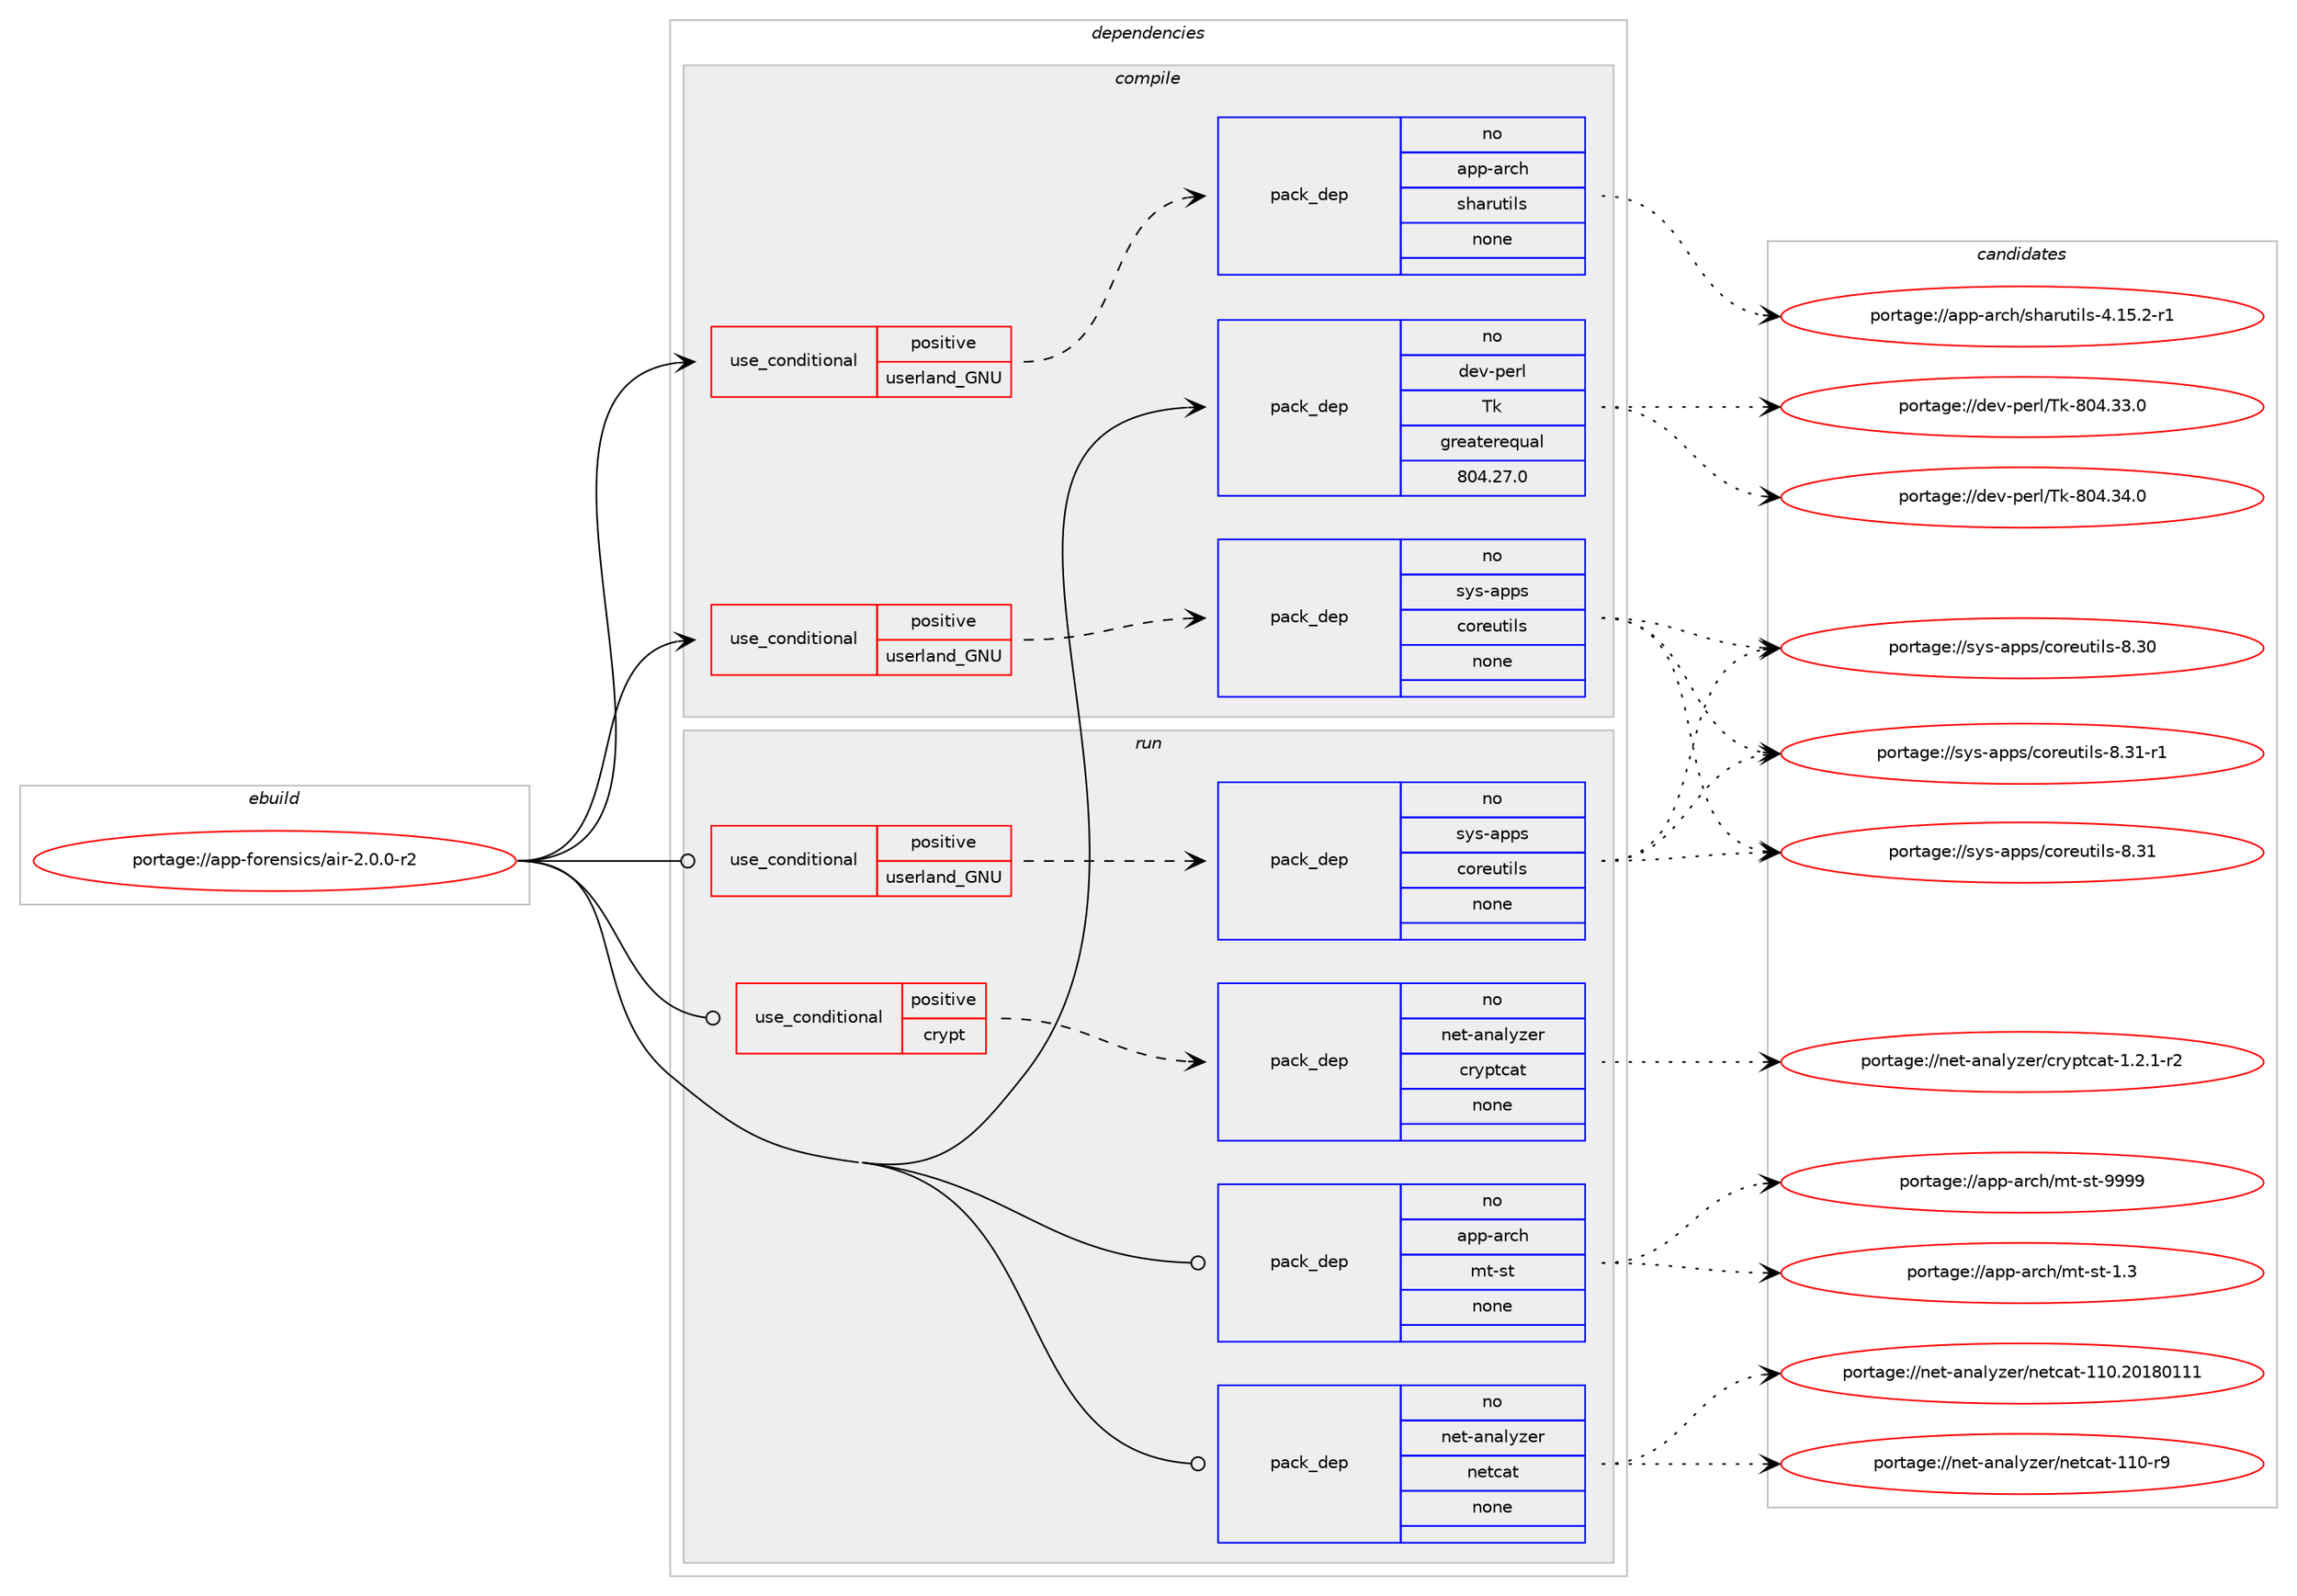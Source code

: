 digraph prolog {

# *************
# Graph options
# *************

newrank=true;
concentrate=true;
compound=true;
graph [rankdir=LR,fontname=Helvetica,fontsize=10,ranksep=1.5];#, ranksep=2.5, nodesep=0.2];
edge  [arrowhead=vee];
node  [fontname=Helvetica,fontsize=10];

# **********
# The ebuild
# **********

subgraph cluster_leftcol {
color=gray;
label=<<i>ebuild</i>>;
id [label="portage://app-forensics/air-2.0.0-r2", color=red, width=4, href="../app-forensics/air-2.0.0-r2.svg"];
}

# ****************
# The dependencies
# ****************

subgraph cluster_midcol {
color=gray;
label=<<i>dependencies</i>>;
subgraph cluster_compile {
fillcolor="#eeeeee";
style=filled;
label=<<i>compile</i>>;
subgraph cond145275 {
dependency620327 [label=<<TABLE BORDER="0" CELLBORDER="1" CELLSPACING="0" CELLPADDING="4"><TR><TD ROWSPAN="3" CELLPADDING="10">use_conditional</TD></TR><TR><TD>positive</TD></TR><TR><TD>userland_GNU</TD></TR></TABLE>>, shape=none, color=red];
subgraph pack466728 {
dependency620328 [label=<<TABLE BORDER="0" CELLBORDER="1" CELLSPACING="0" CELLPADDING="4" WIDTH="220"><TR><TD ROWSPAN="6" CELLPADDING="30">pack_dep</TD></TR><TR><TD WIDTH="110">no</TD></TR><TR><TD>app-arch</TD></TR><TR><TD>sharutils</TD></TR><TR><TD>none</TD></TR><TR><TD></TD></TR></TABLE>>, shape=none, color=blue];
}
dependency620327:e -> dependency620328:w [weight=20,style="dashed",arrowhead="vee"];
}
id:e -> dependency620327:w [weight=20,style="solid",arrowhead="vee"];
subgraph cond145276 {
dependency620329 [label=<<TABLE BORDER="0" CELLBORDER="1" CELLSPACING="0" CELLPADDING="4"><TR><TD ROWSPAN="3" CELLPADDING="10">use_conditional</TD></TR><TR><TD>positive</TD></TR><TR><TD>userland_GNU</TD></TR></TABLE>>, shape=none, color=red];
subgraph pack466729 {
dependency620330 [label=<<TABLE BORDER="0" CELLBORDER="1" CELLSPACING="0" CELLPADDING="4" WIDTH="220"><TR><TD ROWSPAN="6" CELLPADDING="30">pack_dep</TD></TR><TR><TD WIDTH="110">no</TD></TR><TR><TD>sys-apps</TD></TR><TR><TD>coreutils</TD></TR><TR><TD>none</TD></TR><TR><TD></TD></TR></TABLE>>, shape=none, color=blue];
}
dependency620329:e -> dependency620330:w [weight=20,style="dashed",arrowhead="vee"];
}
id:e -> dependency620329:w [weight=20,style="solid",arrowhead="vee"];
subgraph pack466730 {
dependency620331 [label=<<TABLE BORDER="0" CELLBORDER="1" CELLSPACING="0" CELLPADDING="4" WIDTH="220"><TR><TD ROWSPAN="6" CELLPADDING="30">pack_dep</TD></TR><TR><TD WIDTH="110">no</TD></TR><TR><TD>dev-perl</TD></TR><TR><TD>Tk</TD></TR><TR><TD>greaterequal</TD></TR><TR><TD>804.27.0</TD></TR></TABLE>>, shape=none, color=blue];
}
id:e -> dependency620331:w [weight=20,style="solid",arrowhead="vee"];
}
subgraph cluster_compileandrun {
fillcolor="#eeeeee";
style=filled;
label=<<i>compile and run</i>>;
}
subgraph cluster_run {
fillcolor="#eeeeee";
style=filled;
label=<<i>run</i>>;
subgraph cond145277 {
dependency620332 [label=<<TABLE BORDER="0" CELLBORDER="1" CELLSPACING="0" CELLPADDING="4"><TR><TD ROWSPAN="3" CELLPADDING="10">use_conditional</TD></TR><TR><TD>positive</TD></TR><TR><TD>crypt</TD></TR></TABLE>>, shape=none, color=red];
subgraph pack466731 {
dependency620333 [label=<<TABLE BORDER="0" CELLBORDER="1" CELLSPACING="0" CELLPADDING="4" WIDTH="220"><TR><TD ROWSPAN="6" CELLPADDING="30">pack_dep</TD></TR><TR><TD WIDTH="110">no</TD></TR><TR><TD>net-analyzer</TD></TR><TR><TD>cryptcat</TD></TR><TR><TD>none</TD></TR><TR><TD></TD></TR></TABLE>>, shape=none, color=blue];
}
dependency620332:e -> dependency620333:w [weight=20,style="dashed",arrowhead="vee"];
}
id:e -> dependency620332:w [weight=20,style="solid",arrowhead="odot"];
subgraph cond145278 {
dependency620334 [label=<<TABLE BORDER="0" CELLBORDER="1" CELLSPACING="0" CELLPADDING="4"><TR><TD ROWSPAN="3" CELLPADDING="10">use_conditional</TD></TR><TR><TD>positive</TD></TR><TR><TD>userland_GNU</TD></TR></TABLE>>, shape=none, color=red];
subgraph pack466732 {
dependency620335 [label=<<TABLE BORDER="0" CELLBORDER="1" CELLSPACING="0" CELLPADDING="4" WIDTH="220"><TR><TD ROWSPAN="6" CELLPADDING="30">pack_dep</TD></TR><TR><TD WIDTH="110">no</TD></TR><TR><TD>sys-apps</TD></TR><TR><TD>coreutils</TD></TR><TR><TD>none</TD></TR><TR><TD></TD></TR></TABLE>>, shape=none, color=blue];
}
dependency620334:e -> dependency620335:w [weight=20,style="dashed",arrowhead="vee"];
}
id:e -> dependency620334:w [weight=20,style="solid",arrowhead="odot"];
subgraph pack466733 {
dependency620336 [label=<<TABLE BORDER="0" CELLBORDER="1" CELLSPACING="0" CELLPADDING="4" WIDTH="220"><TR><TD ROWSPAN="6" CELLPADDING="30">pack_dep</TD></TR><TR><TD WIDTH="110">no</TD></TR><TR><TD>app-arch</TD></TR><TR><TD>mt-st</TD></TR><TR><TD>none</TD></TR><TR><TD></TD></TR></TABLE>>, shape=none, color=blue];
}
id:e -> dependency620336:w [weight=20,style="solid",arrowhead="odot"];
subgraph pack466734 {
dependency620337 [label=<<TABLE BORDER="0" CELLBORDER="1" CELLSPACING="0" CELLPADDING="4" WIDTH="220"><TR><TD ROWSPAN="6" CELLPADDING="30">pack_dep</TD></TR><TR><TD WIDTH="110">no</TD></TR><TR><TD>net-analyzer</TD></TR><TR><TD>netcat</TD></TR><TR><TD>none</TD></TR><TR><TD></TD></TR></TABLE>>, shape=none, color=blue];
}
id:e -> dependency620337:w [weight=20,style="solid",arrowhead="odot"];
}
}

# **************
# The candidates
# **************

subgraph cluster_choices {
rank=same;
color=gray;
label=<<i>candidates</i>>;

subgraph choice466728 {
color=black;
nodesep=1;
choice971121124597114991044711510497114117116105108115455246495346504511449 [label="portage://app-arch/sharutils-4.15.2-r1", color=red, width=4,href="../app-arch/sharutils-4.15.2-r1.svg"];
dependency620328:e -> choice971121124597114991044711510497114117116105108115455246495346504511449:w [style=dotted,weight="100"];
}
subgraph choice466729 {
color=black;
nodesep=1;
choice1151211154597112112115479911111410111711610510811545564651494511449 [label="portage://sys-apps/coreutils-8.31-r1", color=red, width=4,href="../sys-apps/coreutils-8.31-r1.svg"];
choice115121115459711211211547991111141011171161051081154556465149 [label="portage://sys-apps/coreutils-8.31", color=red, width=4,href="../sys-apps/coreutils-8.31.svg"];
choice115121115459711211211547991111141011171161051081154556465148 [label="portage://sys-apps/coreutils-8.30", color=red, width=4,href="../sys-apps/coreutils-8.30.svg"];
dependency620330:e -> choice1151211154597112112115479911111410111711610510811545564651494511449:w [style=dotted,weight="100"];
dependency620330:e -> choice115121115459711211211547991111141011171161051081154556465149:w [style=dotted,weight="100"];
dependency620330:e -> choice115121115459711211211547991111141011171161051081154556465148:w [style=dotted,weight="100"];
}
subgraph choice466730 {
color=black;
nodesep=1;
choice100101118451121011141084784107455648524651524648 [label="portage://dev-perl/Tk-804.34.0", color=red, width=4,href="../dev-perl/Tk-804.34.0.svg"];
choice100101118451121011141084784107455648524651514648 [label="portage://dev-perl/Tk-804.33.0", color=red, width=4,href="../dev-perl/Tk-804.33.0.svg"];
dependency620331:e -> choice100101118451121011141084784107455648524651524648:w [style=dotted,weight="100"];
dependency620331:e -> choice100101118451121011141084784107455648524651514648:w [style=dotted,weight="100"];
}
subgraph choice466731 {
color=black;
nodesep=1;
choice110101116459711097108121122101114479911412111211699971164549465046494511450 [label="portage://net-analyzer/cryptcat-1.2.1-r2", color=red, width=4,href="../net-analyzer/cryptcat-1.2.1-r2.svg"];
dependency620333:e -> choice110101116459711097108121122101114479911412111211699971164549465046494511450:w [style=dotted,weight="100"];
}
subgraph choice466732 {
color=black;
nodesep=1;
choice1151211154597112112115479911111410111711610510811545564651494511449 [label="portage://sys-apps/coreutils-8.31-r1", color=red, width=4,href="../sys-apps/coreutils-8.31-r1.svg"];
choice115121115459711211211547991111141011171161051081154556465149 [label="portage://sys-apps/coreutils-8.31", color=red, width=4,href="../sys-apps/coreutils-8.31.svg"];
choice115121115459711211211547991111141011171161051081154556465148 [label="portage://sys-apps/coreutils-8.30", color=red, width=4,href="../sys-apps/coreutils-8.30.svg"];
dependency620335:e -> choice1151211154597112112115479911111410111711610510811545564651494511449:w [style=dotted,weight="100"];
dependency620335:e -> choice115121115459711211211547991111141011171161051081154556465149:w [style=dotted,weight="100"];
dependency620335:e -> choice115121115459711211211547991111141011171161051081154556465148:w [style=dotted,weight="100"];
}
subgraph choice466733 {
color=black;
nodesep=1;
choice9711211245971149910447109116451151164557575757 [label="portage://app-arch/mt-st-9999", color=red, width=4,href="../app-arch/mt-st-9999.svg"];
choice97112112459711499104471091164511511645494651 [label="portage://app-arch/mt-st-1.3", color=red, width=4,href="../app-arch/mt-st-1.3.svg"];
dependency620336:e -> choice9711211245971149910447109116451151164557575757:w [style=dotted,weight="100"];
dependency620336:e -> choice97112112459711499104471091164511511645494651:w [style=dotted,weight="100"];
}
subgraph choice466734 {
color=black;
nodesep=1;
choice11010111645971109710812112210111447110101116999711645494948465048495648494949 [label="portage://net-analyzer/netcat-110.20180111", color=red, width=4,href="../net-analyzer/netcat-110.20180111.svg"];
choice110101116459711097108121122101114471101011169997116454949484511457 [label="portage://net-analyzer/netcat-110-r9", color=red, width=4,href="../net-analyzer/netcat-110-r9.svg"];
dependency620337:e -> choice11010111645971109710812112210111447110101116999711645494948465048495648494949:w [style=dotted,weight="100"];
dependency620337:e -> choice110101116459711097108121122101114471101011169997116454949484511457:w [style=dotted,weight="100"];
}
}

}
